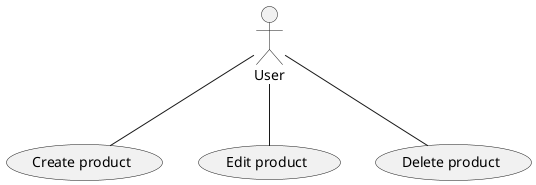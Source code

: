 @startuml
:User: as U1
(Create product) as PC
(Edit product) as PE
(Delete product) as PD
U1 -- PC
U1 -- PE
U1 -- PD
@enduml